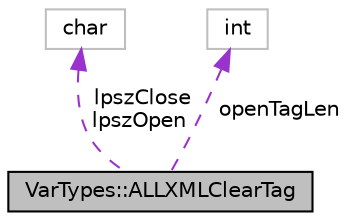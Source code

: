 digraph "VarTypes::ALLXMLClearTag"
{
 // INTERACTIVE_SVG=YES
  edge [fontname="Helvetica",fontsize="10",labelfontname="Helvetica",labelfontsize="10"];
  node [fontname="Helvetica",fontsize="10",shape=record];
  Node1 [label="VarTypes::ALLXMLClearTag",height=0.2,width=0.4,color="black", fillcolor="grey75", style="filled", fontcolor="black"];
  Node2 -> Node1 [dir="back",color="darkorchid3",fontsize="10",style="dashed",label=" lpszClose\nlpszOpen" ,fontname="Helvetica"];
  Node2 [label="char",height=0.2,width=0.4,color="grey75", fillcolor="white", style="filled"];
  Node3 -> Node1 [dir="back",color="darkorchid3",fontsize="10",style="dashed",label=" openTagLen" ,fontname="Helvetica"];
  Node3 [label="int",height=0.2,width=0.4,color="grey75", fillcolor="white", style="filled"];
}
